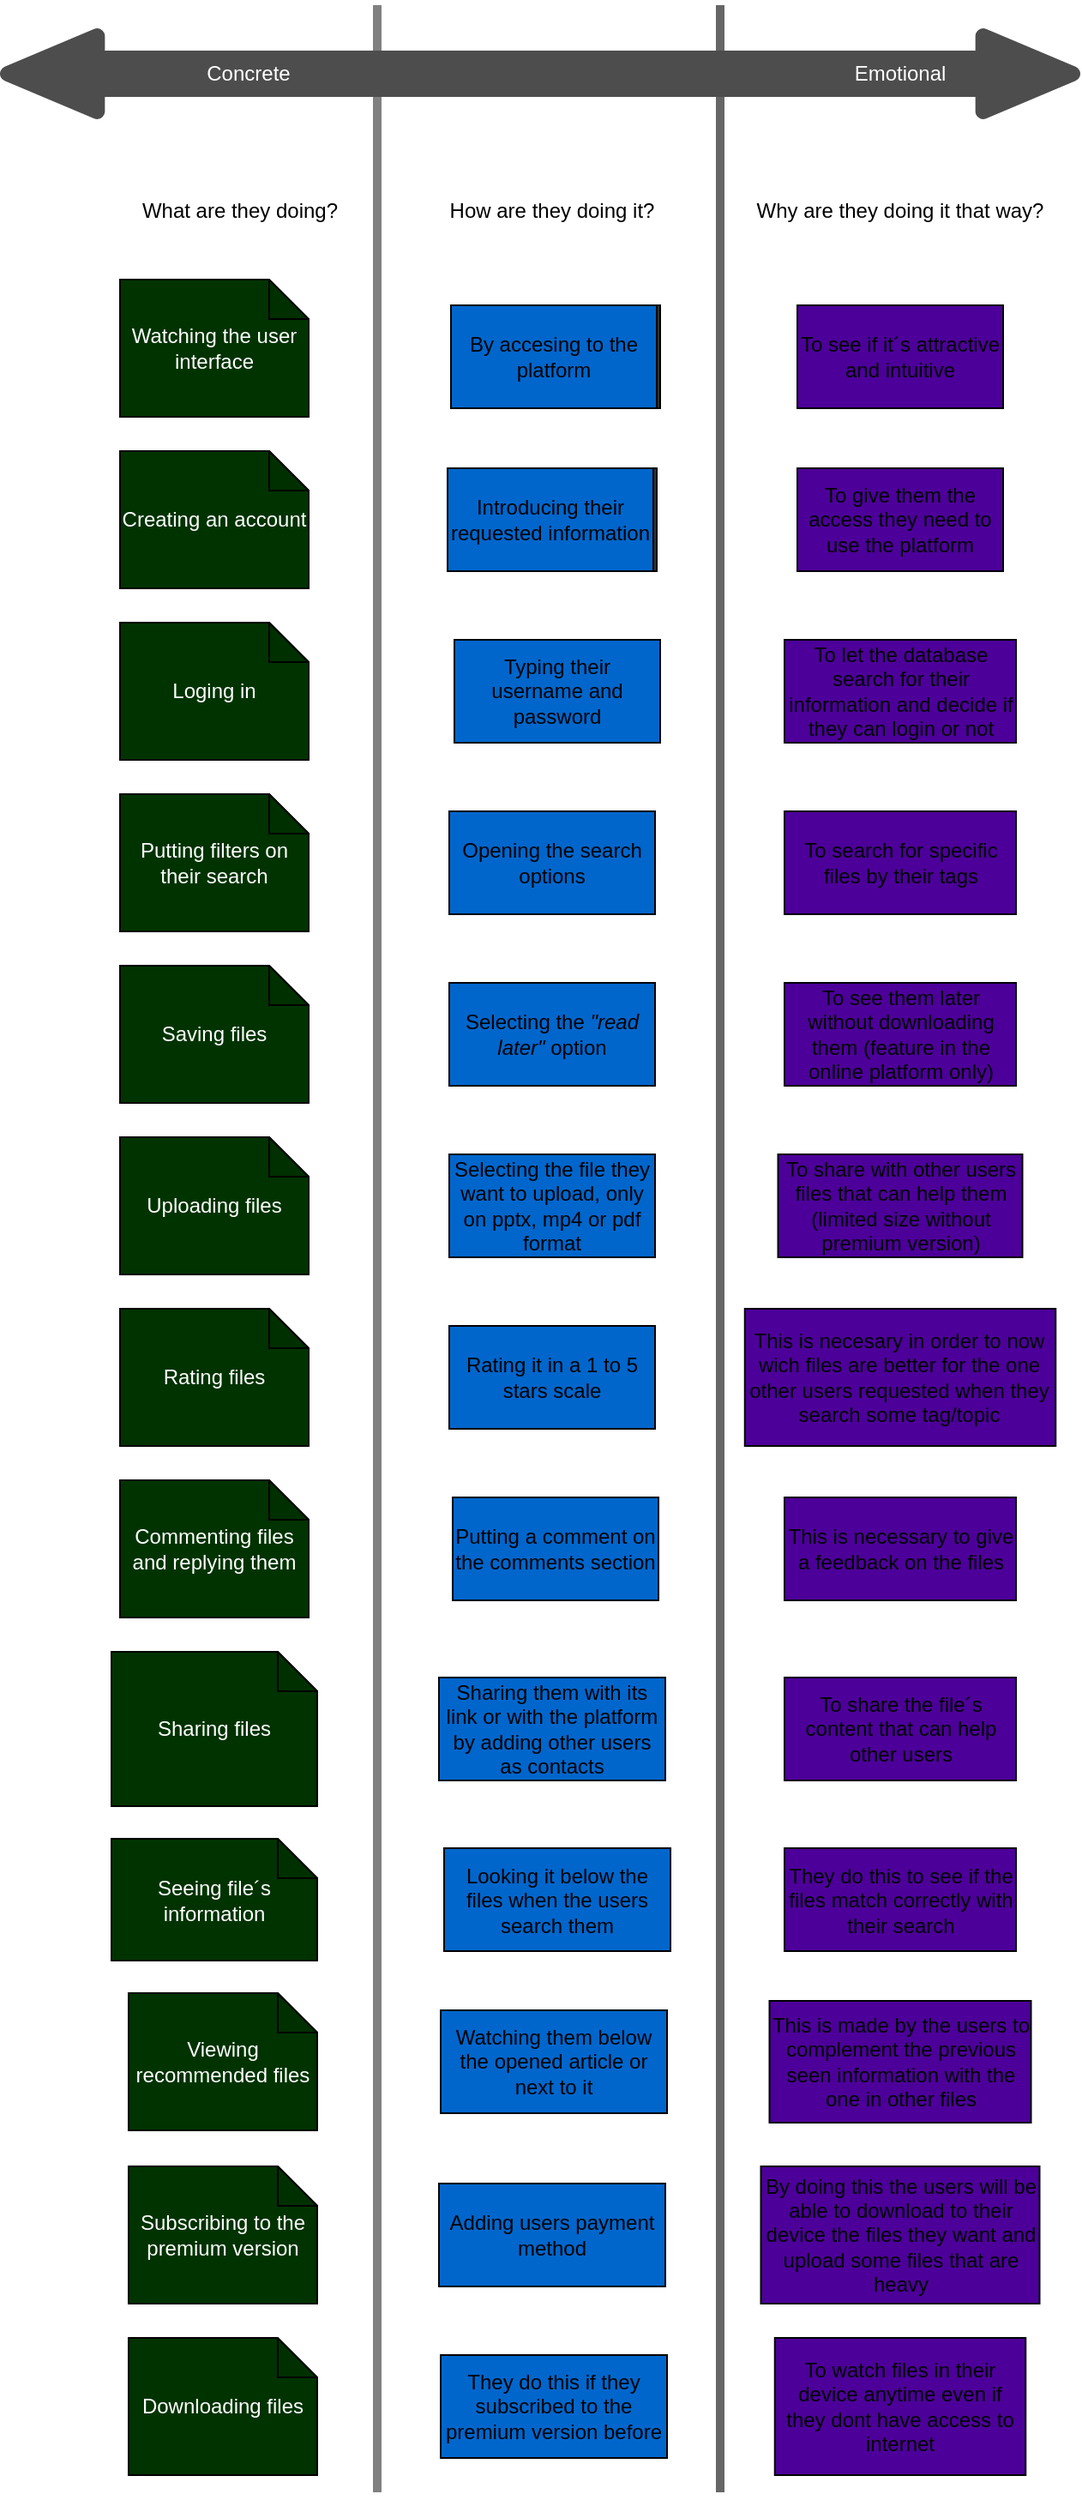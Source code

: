 <mxfile>
    <diagram id="Ool0BiU2qDONSKYx1_vn" name="Page-1">
        <mxGraphModel dx="882" dy="622" grid="1" gridSize="10" guides="1" tooltips="1" connect="1" arrows="1" fold="1" page="1" pageScale="1" pageWidth="827" pageHeight="1169" math="0" shadow="0">
            <root>
                <mxCell id="0"/>
                <mxCell id="1" parent="0"/>
                <mxCell id="5" value="" style="endArrow=none;html=1;strokeWidth=5;strokeColor=#666666;" parent="1" edge="1">
                    <mxGeometry width="50" height="50" relative="1" as="geometry">
                        <mxPoint x="430" y="1460" as="sourcePoint"/>
                        <mxPoint x="430" y="10" as="targetPoint"/>
                    </mxGeometry>
                </mxCell>
                <mxCell id="3" value="" style="endArrow=none;html=1;strokeColor=#808080;strokeWidth=5;" parent="1" edge="1">
                    <mxGeometry width="50" height="50" relative="1" as="geometry">
                        <mxPoint x="230" y="1460" as="sourcePoint"/>
                        <mxPoint x="230" y="10" as="targetPoint"/>
                    </mxGeometry>
                </mxCell>
                <mxCell id="24" value="" style="shape=flexArrow;endArrow=classic;startArrow=classic;html=1;strokeWidth=9;targetPerimeterSpacing=9;endWidth=17;endSize=14.39;startWidth=17;startSize=14.39;fillColor=#4D4D4D;strokeColor=#4D4D4D;" parent="1" edge="1">
                    <mxGeometry width="50" height="50" relative="1" as="geometry">
                        <mxPoint x="10" y="50" as="sourcePoint"/>
                        <mxPoint x="640" y="50" as="targetPoint"/>
                    </mxGeometry>
                </mxCell>
                <mxCell id="2" value="&lt;font style=&quot;font-size: 29px&quot; color=&quot;#ffffff&quot;&gt;&lt;b&gt;What?&lt;/b&gt;&lt;/font&gt;" style="text;html=1;strokeColor=none;fillColor=none;align=center;verticalAlign=middle;whiteSpace=wrap;rounded=0;" parent="1" vertex="1">
                    <mxGeometry x="110" y="90" width="80" height="20" as="geometry"/>
                </mxCell>
                <mxCell id="6" value="&lt;font style=&quot;font-size: 29px&quot; color=&quot;#ffffff&quot;&gt;&lt;b&gt;How?&lt;/b&gt;&lt;/font&gt;" style="text;html=1;strokeColor=none;fillColor=none;align=center;verticalAlign=middle;whiteSpace=wrap;rounded=0;" parent="1" vertex="1">
                    <mxGeometry x="294" y="90" width="80" height="20" as="geometry"/>
                </mxCell>
                <mxCell id="7" value="&lt;font style=&quot;font-size: 29px&quot; color=&quot;#ffffff&quot;&gt;&lt;b&gt;Why?&lt;/b&gt;&lt;/font&gt;" style="text;html=1;strokeColor=none;fillColor=none;align=center;verticalAlign=middle;whiteSpace=wrap;rounded=0;" parent="1" vertex="1">
                    <mxGeometry x="495" y="90" width="80" height="20" as="geometry"/>
                </mxCell>
                <mxCell id="10" value="&lt;font color=&quot;#ffffff&quot;&gt;Concrete&lt;/font&gt;" style="text;html=1;strokeColor=none;fillColor=none;align=center;verticalAlign=middle;whiteSpace=wrap;rounded=0;" parent="1" vertex="1">
                    <mxGeometry x="120" y="40" width="70" height="20" as="geometry"/>
                </mxCell>
                <mxCell id="15" value="What are they doing?" style="text;html=1;strokeColor=none;fillColor=none;align=center;verticalAlign=middle;whiteSpace=wrap;rounded=0;" parent="1" vertex="1">
                    <mxGeometry x="90" y="120" width="120" height="20" as="geometry"/>
                </mxCell>
                <mxCell id="16" value="How are they doing it?" style="text;html=1;strokeColor=none;fillColor=none;align=center;verticalAlign=middle;whiteSpace=wrap;rounded=0;" parent="1" vertex="1">
                    <mxGeometry x="270" y="120" width="124" height="20" as="geometry"/>
                </mxCell>
                <mxCell id="17" value="Why are they doing it that way?" style="text;html=1;strokeColor=none;fillColor=none;align=center;verticalAlign=middle;whiteSpace=wrap;rounded=0;" parent="1" vertex="1">
                    <mxGeometry x="450" y="120" width="170" height="20" as="geometry"/>
                </mxCell>
                <mxCell id="19" value="&lt;font color=&quot;#ffffff&quot;&gt;Watching the user interface&lt;/font&gt;" style="shape=note;whiteSpace=wrap;html=1;backgroundOutline=1;darkOpacity=0.05;size=23;fillColor=#003300;" parent="1" vertex="1">
                    <mxGeometry x="80" y="170" width="110" height="80" as="geometry"/>
                </mxCell>
                <mxCell id="20" value="By accesing to the platform" style="rounded=0;whiteSpace=wrap;html=1;fillColor=#333333;" parent="1" vertex="1">
                    <mxGeometry x="275" y="185" width="120" height="60" as="geometry"/>
                </mxCell>
                <mxCell id="21" value="To see if it´s attractive and intuitive" style="rounded=0;whiteSpace=wrap;html=1;fillColor=#4C0099;" parent="1" vertex="1">
                    <mxGeometry x="475" y="185" width="120" height="60" as="geometry"/>
                </mxCell>
                <mxCell id="22" value="Creating an account" style="shape=note;whiteSpace=wrap;html=1;backgroundOutline=1;darkOpacity=0.05;size=23;fillColor=#000000;" parent="1" vertex="1">
                    <mxGeometry x="80" y="270" width="110" height="80" as="geometry"/>
                </mxCell>
                <mxCell id="23" value="Introducing their requested information" style="rounded=0;whiteSpace=wrap;html=1;fillColor=#333333;" parent="1" vertex="1">
                    <mxGeometry x="273" y="280" width="120" height="60" as="geometry"/>
                </mxCell>
                <mxCell id="13" value="&lt;font color=&quot;#ffffff&quot;&gt;Emotional&lt;/font&gt;" style="text;html=1;strokeColor=none;fillColor=none;align=center;verticalAlign=middle;whiteSpace=wrap;rounded=0;" parent="1" vertex="1">
                    <mxGeometry x="515" y="40" width="40" height="20" as="geometry"/>
                </mxCell>
                <mxCell id="25" value="To give them the access they need to use the platform" style="rounded=0;whiteSpace=wrap;html=1;fillColor=#4C0099;" parent="1" vertex="1">
                    <mxGeometry x="475" y="280" width="120" height="60" as="geometry"/>
                </mxCell>
                <mxCell id="26" value="&lt;font color=&quot;#ffffff&quot;&gt;Loging in&lt;/font&gt;" style="shape=note;whiteSpace=wrap;html=1;backgroundOutline=1;darkOpacity=0.05;size=23;fillColor=#000000;" parent="1" vertex="1">
                    <mxGeometry x="80" y="370" width="110" height="80" as="geometry"/>
                </mxCell>
                <mxCell id="27" value="Typing their username and password" style="rounded=0;whiteSpace=wrap;html=1;fillColor=#0066CC;" parent="1" vertex="1">
                    <mxGeometry x="275" y="380" width="120" height="60" as="geometry"/>
                </mxCell>
                <mxCell id="28" value="To let the database search for their information and decide if they can login or not" style="rounded=0;whiteSpace=wrap;html=1;fillColor=#4C0099;" parent="1" vertex="1">
                    <mxGeometry x="467.5" y="380" width="135" height="60" as="geometry"/>
                </mxCell>
                <mxCell id="29" value="&lt;font color=&quot;#ffffff&quot;&gt;Putting filters on their search&lt;/font&gt;" style="shape=note;whiteSpace=wrap;html=1;backgroundOutline=1;darkOpacity=0.05;size=23;fillColor=#000000;" parent="1" vertex="1">
                    <mxGeometry x="80" y="470" width="110" height="80" as="geometry"/>
                </mxCell>
                <mxCell id="30" value="Opening the search options" style="rounded=0;whiteSpace=wrap;html=1;fillColor=#0066CC;" parent="1" vertex="1">
                    <mxGeometry x="272" y="480" width="120" height="60" as="geometry"/>
                </mxCell>
                <mxCell id="31" value="To search for specific files by their tags" style="rounded=0;whiteSpace=wrap;html=1;fillColor=#4C0099;" parent="1" vertex="1">
                    <mxGeometry x="467.5" y="480" width="135" height="60" as="geometry"/>
                </mxCell>
                <mxCell id="32" value="&lt;font color=&quot;#ffffff&quot;&gt;Saving files&lt;/font&gt;" style="shape=note;whiteSpace=wrap;html=1;backgroundOutline=1;darkOpacity=0.05;size=23;fillColor=#000000;" parent="1" vertex="1">
                    <mxGeometry x="80" y="570" width="110" height="80" as="geometry"/>
                </mxCell>
                <mxCell id="33" value="Selecting the &lt;i&gt;&quot;read later&quot;&lt;/i&gt; option" style="rounded=0;whiteSpace=wrap;html=1;fillColor=#0066CC;" parent="1" vertex="1">
                    <mxGeometry x="272" y="580" width="120" height="60" as="geometry"/>
                </mxCell>
                <mxCell id="34" value="To see them later without downloading them (feature in the online platform only)" style="rounded=0;whiteSpace=wrap;html=1;fillColor=#4C0099;" parent="1" vertex="1">
                    <mxGeometry x="467.5" y="580" width="135" height="60" as="geometry"/>
                </mxCell>
                <mxCell id="35" value="&lt;font color=&quot;#ffffff&quot;&gt;Uploading files&lt;/font&gt;" style="shape=note;whiteSpace=wrap;html=1;backgroundOutline=1;darkOpacity=0.05;size=23;fillColor=#000000;" parent="1" vertex="1">
                    <mxGeometry x="80" y="670" width="110" height="80" as="geometry"/>
                </mxCell>
                <mxCell id="36" value="Selecting the file they want to upload, only on pptx, mp4 or pdf format" style="rounded=0;whiteSpace=wrap;html=1;fillColor=#0066CC;" parent="1" vertex="1">
                    <mxGeometry x="272" y="680" width="120" height="60" as="geometry"/>
                </mxCell>
                <mxCell id="37" value="To share with other users files that can help them (limited size without premium version)" style="rounded=0;whiteSpace=wrap;html=1;glass=0;fillColor=#4C0099;" parent="1" vertex="1">
                    <mxGeometry x="463.75" y="680" width="142.5" height="60" as="geometry"/>
                </mxCell>
                <mxCell id="38" value="&lt;font color=&quot;#ffffff&quot;&gt;Rating files&lt;/font&gt;" style="shape=note;whiteSpace=wrap;html=1;backgroundOutline=1;darkOpacity=0.05;size=23;fillColor=#000000;" parent="1" vertex="1">
                    <mxGeometry x="80" y="770" width="110" height="80" as="geometry"/>
                </mxCell>
                <mxCell id="39" value="Rating it in a 1 to 5 stars scale" style="rounded=0;whiteSpace=wrap;html=1;fillColor=#0066CC;" parent="1" vertex="1">
                    <mxGeometry x="272" y="780" width="120" height="60" as="geometry"/>
                </mxCell>
                <mxCell id="40" value="This is necesary in order to now wich files are better for the one other users requested when they search some tag/topic" style="rounded=0;whiteSpace=wrap;html=1;fillColor=#4C0099;" parent="1" vertex="1">
                    <mxGeometry x="444.38" y="770" width="181.25" height="80" as="geometry"/>
                </mxCell>
                <mxCell id="41" value="&lt;font color=&quot;#ffffff&quot;&gt;Commenting files and replying them&lt;/font&gt;" style="shape=note;whiteSpace=wrap;html=1;backgroundOutline=1;darkOpacity=0.05;size=23;fillColor=#000000;" parent="1" vertex="1">
                    <mxGeometry x="80" y="870" width="110" height="80" as="geometry"/>
                </mxCell>
                <mxCell id="42" value="Putting a comment on the comments section" style="rounded=0;whiteSpace=wrap;html=1;fillColor=#0066CC;" parent="1" vertex="1">
                    <mxGeometry x="274" y="880" width="120" height="60" as="geometry"/>
                </mxCell>
                <mxCell id="43" value="This is necessary to give a feedback on the files" style="rounded=0;whiteSpace=wrap;html=1;fillColor=#4C0099;" parent="1" vertex="1">
                    <mxGeometry x="467.5" y="880" width="135" height="60" as="geometry"/>
                </mxCell>
                <mxCell id="44" value="&lt;font color=&quot;#ffffff&quot;&gt;Sharing files&lt;/font&gt;" style="shape=note;whiteSpace=wrap;html=1;backgroundOutline=1;darkOpacity=0.05;size=23;fillColor=#000000;" parent="1" vertex="1">
                    <mxGeometry x="75" y="970" width="120" height="90" as="geometry"/>
                </mxCell>
                <mxCell id="46" value="Sharing them with its link or with the platform by adding other users as contacts" style="rounded=0;whiteSpace=wrap;html=1;fillColor=#0066CC;" parent="1" vertex="1">
                    <mxGeometry x="266" y="985" width="132" height="60" as="geometry"/>
                </mxCell>
                <mxCell id="47" value="To share the file´s content that can help other users" style="rounded=0;whiteSpace=wrap;html=1;fillColor=#4C0099;" parent="1" vertex="1">
                    <mxGeometry x="467.5" y="985" width="135" height="60" as="geometry"/>
                </mxCell>
                <mxCell id="48" value="&lt;font color=&quot;#ffffff&quot;&gt;Seeing file´s information&lt;/font&gt;" style="shape=note;whiteSpace=wrap;html=1;backgroundOutline=1;darkOpacity=0.05;size=23;fillColor=#000000;" parent="1" vertex="1">
                    <mxGeometry x="75" y="1079" width="120" height="71" as="geometry"/>
                </mxCell>
                <mxCell id="51" value="Looking it below the files when the users search them" style="rounded=0;whiteSpace=wrap;html=1;fillColor=#0066CC;" parent="1" vertex="1">
                    <mxGeometry x="269" y="1084.5" width="132" height="60" as="geometry"/>
                </mxCell>
                <mxCell id="52" value="They do this to see if the files match correctly with their search" style="rounded=0;whiteSpace=wrap;html=1;fillColor=#4C0099;" parent="1" vertex="1">
                    <mxGeometry x="467.51" y="1084.5" width="135" height="60" as="geometry"/>
                </mxCell>
                <mxCell id="53" value="&lt;font color=&quot;#ffffff&quot;&gt;Viewing recommended files&lt;/font&gt;" style="shape=note;whiteSpace=wrap;html=1;backgroundOutline=1;darkOpacity=0.05;size=23;fillColor=#000000;" parent="1" vertex="1">
                    <mxGeometry x="85" y="1169" width="110" height="80" as="geometry"/>
                </mxCell>
                <mxCell id="54" value="Watching them below the opened article or next to it" style="rounded=0;whiteSpace=wrap;html=1;fillColor=#0066CC;" parent="1" vertex="1">
                    <mxGeometry x="267" y="1179" width="132" height="60" as="geometry"/>
                </mxCell>
                <mxCell id="55" value="This is made by the users to complement the previous seen information with the one in other files" style="rounded=0;whiteSpace=wrap;html=1;fillColor=#4C0099;" parent="1" vertex="1">
                    <mxGeometry x="458.75" y="1173.5" width="152.5" height="71" as="geometry"/>
                </mxCell>
                <mxCell id="56" value="&lt;font color=&quot;#ffffff&quot;&gt;Subscribing to the premium version&lt;/font&gt;" style="shape=note;whiteSpace=wrap;html=1;backgroundOutline=1;darkOpacity=0.05;size=23;fillColor=#000000;" parent="1" vertex="1">
                    <mxGeometry x="85" y="1270" width="110" height="80" as="geometry"/>
                </mxCell>
                <mxCell id="57" value="Adding users payment method" style="rounded=0;whiteSpace=wrap;html=1;fillColor=#0066CC;" parent="1" vertex="1">
                    <mxGeometry x="266" y="1280" width="132" height="60" as="geometry"/>
                </mxCell>
                <mxCell id="58" value="By doing this the users will be able to download to their device the files they want and upload some files that are heavy" style="rounded=0;whiteSpace=wrap;html=1;fillColor=#4C0099;" parent="1" vertex="1">
                    <mxGeometry x="453.75" y="1270" width="162.5" height="80" as="geometry"/>
                </mxCell>
                <mxCell id="59" value="&lt;font color=&quot;#ffffff&quot;&gt;Downloading files&lt;/font&gt;" style="shape=note;whiteSpace=wrap;html=1;backgroundOutline=1;darkOpacity=0.05;size=23;fillColor=#003300;" parent="1" vertex="1">
                    <mxGeometry x="85" y="1370" width="110" height="80" as="geometry"/>
                </mxCell>
                <mxCell id="60" value="They do this if they subscribed to the premium version before" style="rounded=0;whiteSpace=wrap;html=1;fillColor=#0066CC;" parent="1" vertex="1">
                    <mxGeometry x="267" y="1380" width="132" height="60" as="geometry"/>
                </mxCell>
                <mxCell id="61" value="To watch files in their device anytime even if they dont have access to internet" style="rounded=0;whiteSpace=wrap;html=1;fillColor=#4C0099;" parent="1" vertex="1">
                    <mxGeometry x="461.88" y="1370" width="146.25" height="80" as="geometry"/>
                </mxCell>
                <mxCell id="62" value="&lt;font color=&quot;#ffffff&quot;&gt;Creating an account&lt;/font&gt;" style="shape=note;whiteSpace=wrap;html=1;backgroundOutline=1;darkOpacity=0.05;size=23;fillColor=#003300;" parent="1" vertex="1">
                    <mxGeometry x="80" y="270" width="110" height="80" as="geometry"/>
                </mxCell>
                <mxCell id="63" value="&lt;font color=&quot;#ffffff&quot;&gt;Loging in&lt;/font&gt;" style="shape=note;whiteSpace=wrap;html=1;backgroundOutline=1;darkOpacity=0.05;size=23;fillColor=#003300;" parent="1" vertex="1">
                    <mxGeometry x="80" y="370" width="110" height="80" as="geometry"/>
                </mxCell>
                <mxCell id="64" value="&lt;font color=&quot;#ffffff&quot;&gt;Putting filters on their search&lt;/font&gt;" style="shape=note;whiteSpace=wrap;html=1;backgroundOutline=1;darkOpacity=0.05;size=23;fillColor=#003300;" parent="1" vertex="1">
                    <mxGeometry x="80" y="470" width="110" height="80" as="geometry"/>
                </mxCell>
                <mxCell id="65" value="&lt;font color=&quot;#ffffff&quot;&gt;Saving files&lt;/font&gt;" style="shape=note;whiteSpace=wrap;html=1;backgroundOutline=1;darkOpacity=0.05;size=23;fillColor=#003300;" parent="1" vertex="1">
                    <mxGeometry x="80" y="570" width="110" height="80" as="geometry"/>
                </mxCell>
                <mxCell id="66" value="&lt;font color=&quot;#ffffff&quot;&gt;Uploading files&lt;/font&gt;" style="shape=note;whiteSpace=wrap;html=1;backgroundOutline=1;darkOpacity=0.05;size=23;fillColor=#003300;" parent="1" vertex="1">
                    <mxGeometry x="80" y="670" width="110" height="80" as="geometry"/>
                </mxCell>
                <mxCell id="67" value="&lt;font color=&quot;#ffffff&quot;&gt;Rating files&lt;/font&gt;" style="shape=note;whiteSpace=wrap;html=1;backgroundOutline=1;darkOpacity=0.05;size=23;fillColor=#003300;" parent="1" vertex="1">
                    <mxGeometry x="80" y="770" width="110" height="80" as="geometry"/>
                </mxCell>
                <mxCell id="68" value="&lt;font color=&quot;#ffffff&quot;&gt;Commenting files and replying them&lt;/font&gt;" style="shape=note;whiteSpace=wrap;html=1;backgroundOutline=1;darkOpacity=0.05;size=23;fillColor=#003300;" parent="1" vertex="1">
                    <mxGeometry x="80" y="870" width="110" height="80" as="geometry"/>
                </mxCell>
                <mxCell id="69" value="&lt;font color=&quot;#ffffff&quot;&gt;Sharing files&lt;/font&gt;" style="shape=note;whiteSpace=wrap;html=1;backgroundOutline=1;darkOpacity=0.05;size=23;fillColor=#003300;" parent="1" vertex="1">
                    <mxGeometry x="75" y="970" width="120" height="90" as="geometry"/>
                </mxCell>
                <mxCell id="70" value="&lt;font color=&quot;#ffffff&quot;&gt;Seeing file´s information&lt;/font&gt;" style="shape=note;whiteSpace=wrap;html=1;backgroundOutline=1;darkOpacity=0.05;size=23;fillColor=#003300;" parent="1" vertex="1">
                    <mxGeometry x="75" y="1079" width="120" height="71" as="geometry"/>
                </mxCell>
                <mxCell id="71" value="&lt;font color=&quot;#ffffff&quot;&gt;Viewing recommended files&lt;/font&gt;" style="shape=note;whiteSpace=wrap;html=1;backgroundOutline=1;darkOpacity=0.05;size=23;fillColor=#003300;" parent="1" vertex="1">
                    <mxGeometry x="85" y="1169" width="110" height="80" as="geometry"/>
                </mxCell>
                <mxCell id="72" value="&lt;font color=&quot;#ffffff&quot;&gt;Subscribing to the premium version&lt;/font&gt;" style="shape=note;whiteSpace=wrap;html=1;backgroundOutline=1;darkOpacity=0.05;size=23;fillColor=#003300;" parent="1" vertex="1">
                    <mxGeometry x="85" y="1270" width="110" height="80" as="geometry"/>
                </mxCell>
                <mxCell id="73" value="By accesing to the platform" style="rounded=0;whiteSpace=wrap;html=1;fillColor=#0066CC;" parent="1" vertex="1">
                    <mxGeometry x="273" y="185" width="120" height="60" as="geometry"/>
                </mxCell>
                <mxCell id="74" value="Introducing their requested information" style="rounded=0;whiteSpace=wrap;html=1;fillColor=#0066CC;" parent="1" vertex="1">
                    <mxGeometry x="271" y="280" width="120" height="60" as="geometry"/>
                </mxCell>
            </root>
        </mxGraphModel>
    </diagram>
</mxfile>
